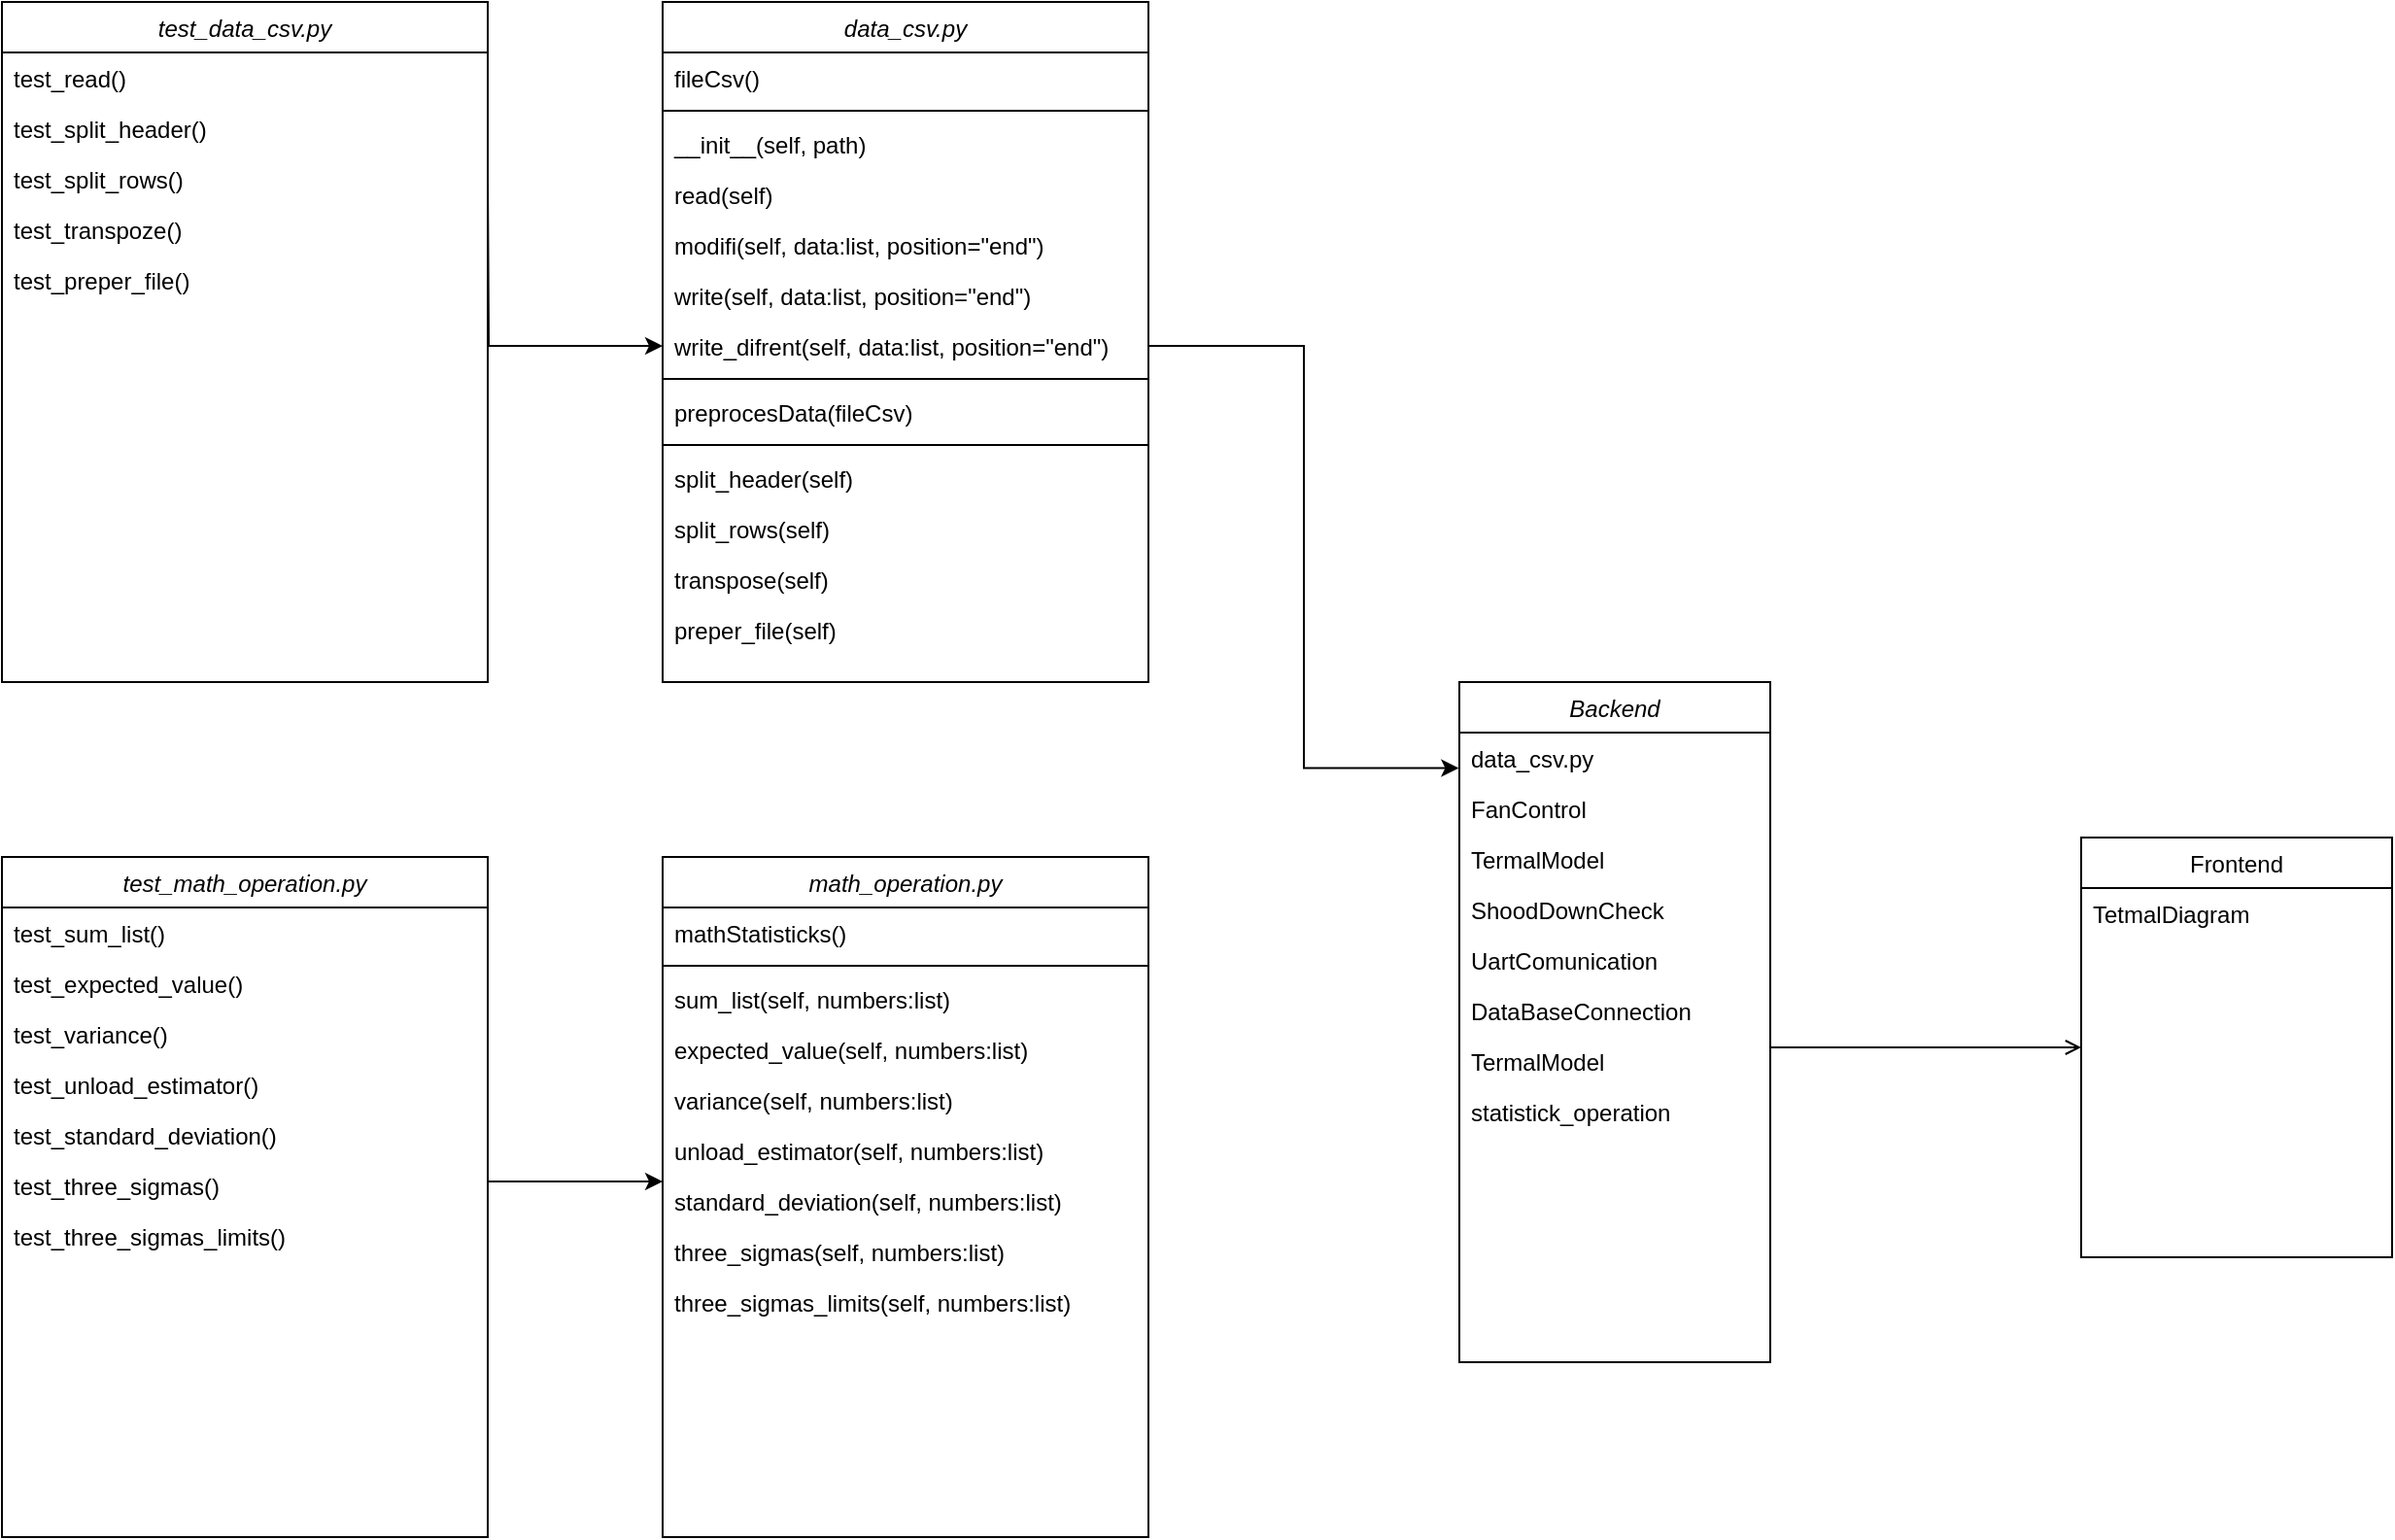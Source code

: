 <mxfile version="15.3.8" type="github">
  <diagram id="C5RBs43oDa-KdzZeNtuy" name="Page-1">
    <mxGraphModel dx="1999" dy="771" grid="1" gridSize="10" guides="1" tooltips="1" connect="1" arrows="1" fold="1" page="1" pageScale="1" pageWidth="1169" pageHeight="1654" math="0" shadow="0">
      <root>
        <mxCell id="WIyWlLk6GJQsqaUBKTNV-0" />
        <mxCell id="WIyWlLk6GJQsqaUBKTNV-1" parent="WIyWlLk6GJQsqaUBKTNV-0" />
        <mxCell id="zkfFHV4jXpPFQw0GAbJ--0" value="Backend" style="swimlane;fontStyle=2;align=center;verticalAlign=top;childLayout=stackLayout;horizontal=1;startSize=26;horizontalStack=0;resizeParent=1;resizeLast=0;collapsible=1;marginBottom=0;rounded=0;shadow=0;strokeWidth=1;" parent="WIyWlLk6GJQsqaUBKTNV-1" vertex="1">
          <mxGeometry x="280" y="410" width="160" height="350" as="geometry">
            <mxRectangle x="230" y="140" width="160" height="26" as="alternateBounds" />
          </mxGeometry>
        </mxCell>
        <mxCell id="zkfFHV4jXpPFQw0GAbJ--5" value="data_csv.py" style="text;align=left;verticalAlign=top;spacingLeft=4;spacingRight=4;overflow=hidden;rotatable=0;points=[[0,0.5],[1,0.5]];portConstraint=eastwest;" parent="zkfFHV4jXpPFQw0GAbJ--0" vertex="1">
          <mxGeometry y="26" width="160" height="26" as="geometry" />
        </mxCell>
        <mxCell id="Rq1pxlJqNjviEqto8D-o-1" value="FanControl" style="text;align=left;verticalAlign=top;spacingLeft=4;spacingRight=4;overflow=hidden;rotatable=0;points=[[0,0.5],[1,0.5]];portConstraint=eastwest;" parent="zkfFHV4jXpPFQw0GAbJ--0" vertex="1">
          <mxGeometry y="52" width="160" height="26" as="geometry" />
        </mxCell>
        <mxCell id="Rq1pxlJqNjviEqto8D-o-3" value="TermalModel&#xa;&#xa;" style="text;align=left;verticalAlign=top;spacingLeft=4;spacingRight=4;overflow=hidden;rotatable=0;points=[[0,0.5],[1,0.5]];portConstraint=eastwest;" parent="zkfFHV4jXpPFQw0GAbJ--0" vertex="1">
          <mxGeometry y="78" width="160" height="26" as="geometry" />
        </mxCell>
        <mxCell id="Rq1pxlJqNjviEqto8D-o-4" value="ShoodDownCheck" style="text;align=left;verticalAlign=top;spacingLeft=4;spacingRight=4;overflow=hidden;rotatable=0;points=[[0,0.5],[1,0.5]];portConstraint=eastwest;" parent="zkfFHV4jXpPFQw0GAbJ--0" vertex="1">
          <mxGeometry y="104" width="160" height="26" as="geometry" />
        </mxCell>
        <mxCell id="Rq1pxlJqNjviEqto8D-o-5" value="UartComunication" style="text;align=left;verticalAlign=top;spacingLeft=4;spacingRight=4;overflow=hidden;rotatable=0;points=[[0,0.5],[1,0.5]];portConstraint=eastwest;" parent="zkfFHV4jXpPFQw0GAbJ--0" vertex="1">
          <mxGeometry y="130" width="160" height="26" as="geometry" />
        </mxCell>
        <mxCell id="Rq1pxlJqNjviEqto8D-o-6" value="DataBaseConnection" style="text;align=left;verticalAlign=top;spacingLeft=4;spacingRight=4;overflow=hidden;rotatable=0;points=[[0,0.5],[1,0.5]];portConstraint=eastwest;" parent="zkfFHV4jXpPFQw0GAbJ--0" vertex="1">
          <mxGeometry y="156" width="160" height="26" as="geometry" />
        </mxCell>
        <mxCell id="Rq1pxlJqNjviEqto8D-o-57" value="TermalModel&#xa;&#xa;" style="text;align=left;verticalAlign=top;spacingLeft=4;spacingRight=4;overflow=hidden;rotatable=0;points=[[0,0.5],[1,0.5]];portConstraint=eastwest;" parent="zkfFHV4jXpPFQw0GAbJ--0" vertex="1">
          <mxGeometry y="182" width="160" height="26" as="geometry" />
        </mxCell>
        <mxCell id="Rq1pxlJqNjviEqto8D-o-58" value="statistick_operation" style="text;align=left;verticalAlign=top;spacingLeft=4;spacingRight=4;overflow=hidden;rotatable=0;points=[[0,0.5],[1,0.5]];portConstraint=eastwest;" parent="zkfFHV4jXpPFQw0GAbJ--0" vertex="1">
          <mxGeometry y="208" width="160" height="26" as="geometry" />
        </mxCell>
        <mxCell id="zkfFHV4jXpPFQw0GAbJ--17" value="Frontend" style="swimlane;fontStyle=0;align=center;verticalAlign=top;childLayout=stackLayout;horizontal=1;startSize=26;horizontalStack=0;resizeParent=1;resizeLast=0;collapsible=1;marginBottom=0;rounded=0;shadow=0;strokeWidth=1;" parent="WIyWlLk6GJQsqaUBKTNV-1" vertex="1">
          <mxGeometry x="600" y="490" width="160" height="216" as="geometry">
            <mxRectangle x="550" y="140" width="160" height="26" as="alternateBounds" />
          </mxGeometry>
        </mxCell>
        <mxCell id="Rq1pxlJqNjviEqto8D-o-2" value="TetmalDiagram" style="text;align=left;verticalAlign=top;spacingLeft=4;spacingRight=4;overflow=hidden;rotatable=0;points=[[0,0.5],[1,0.5]];portConstraint=eastwest;" parent="zkfFHV4jXpPFQw0GAbJ--17" vertex="1">
          <mxGeometry y="26" width="160" height="26" as="geometry" />
        </mxCell>
        <mxCell id="zkfFHV4jXpPFQw0GAbJ--26" value="" style="endArrow=open;shadow=0;strokeWidth=1;rounded=0;endFill=1;edgeStyle=elbowEdgeStyle;elbow=vertical;" parent="WIyWlLk6GJQsqaUBKTNV-1" source="zkfFHV4jXpPFQw0GAbJ--0" target="zkfFHV4jXpPFQw0GAbJ--17" edge="1">
          <mxGeometry x="0.5" y="41" relative="1" as="geometry">
            <mxPoint x="380" y="192" as="sourcePoint" />
            <mxPoint x="540" y="192" as="targetPoint" />
            <mxPoint x="-40" y="32" as="offset" />
          </mxGeometry>
        </mxCell>
        <mxCell id="Rq1pxlJqNjviEqto8D-o-8" value="data_csv.py" style="swimlane;fontStyle=2;align=center;verticalAlign=top;childLayout=stackLayout;horizontal=1;startSize=26;horizontalStack=0;resizeParent=1;resizeLast=0;collapsible=1;marginBottom=0;rounded=0;shadow=0;strokeWidth=1;" parent="WIyWlLk6GJQsqaUBKTNV-1" vertex="1">
          <mxGeometry x="-130" y="60" width="250" height="350" as="geometry">
            <mxRectangle x="230" y="140" width="160" height="26" as="alternateBounds" />
          </mxGeometry>
        </mxCell>
        <mxCell id="Rq1pxlJqNjviEqto8D-o-9" value="fileCsv()" style="text;align=left;verticalAlign=top;spacingLeft=4;spacingRight=4;overflow=hidden;rotatable=0;points=[[0,0.5],[1,0.5]];portConstraint=eastwest;" parent="Rq1pxlJqNjviEqto8D-o-8" vertex="1">
          <mxGeometry y="26" width="250" height="26" as="geometry" />
        </mxCell>
        <mxCell id="Rq1pxlJqNjviEqto8D-o-20" value="" style="line;strokeWidth=1;fillColor=none;align=left;verticalAlign=middle;spacingTop=-1;spacingLeft=3;spacingRight=3;rotatable=0;labelPosition=right;points=[];portConstraint=eastwest;" parent="Rq1pxlJqNjviEqto8D-o-8" vertex="1">
          <mxGeometry y="52" width="250" height="8" as="geometry" />
        </mxCell>
        <mxCell id="Rq1pxlJqNjviEqto8D-o-10" value="__init__(self, path)" style="text;align=left;verticalAlign=top;spacingLeft=4;spacingRight=4;overflow=hidden;rotatable=0;points=[[0,0.5],[1,0.5]];portConstraint=eastwest;rounded=0;shadow=0;html=0;" parent="Rq1pxlJqNjviEqto8D-o-8" vertex="1">
          <mxGeometry y="60" width="250" height="26" as="geometry" />
        </mxCell>
        <mxCell id="Rq1pxlJqNjviEqto8D-o-21" value="read(self)" style="text;align=left;verticalAlign=top;spacingLeft=4;spacingRight=4;overflow=hidden;rotatable=0;points=[[0,0.5],[1,0.5]];portConstraint=eastwest;rounded=0;shadow=0;html=0;" parent="Rq1pxlJqNjviEqto8D-o-8" vertex="1">
          <mxGeometry y="86" width="250" height="26" as="geometry" />
        </mxCell>
        <mxCell id="Rq1pxlJqNjviEqto8D-o-22" value="modifi(self, data:list, position=&quot;end&quot;)" style="text;align=left;verticalAlign=top;spacingLeft=4;spacingRight=4;overflow=hidden;rotatable=0;points=[[0,0.5],[1,0.5]];portConstraint=eastwest;rounded=0;shadow=0;html=0;" parent="Rq1pxlJqNjviEqto8D-o-8" vertex="1">
          <mxGeometry y="112" width="250" height="26" as="geometry" />
        </mxCell>
        <mxCell id="Rq1pxlJqNjviEqto8D-o-23" value="write(self, data:list, position=&quot;end&quot;)" style="text;align=left;verticalAlign=top;spacingLeft=4;spacingRight=4;overflow=hidden;rotatable=0;points=[[0,0.5],[1,0.5]];portConstraint=eastwest;rounded=0;shadow=0;html=0;" parent="Rq1pxlJqNjviEqto8D-o-8" vertex="1">
          <mxGeometry y="138" width="250" height="26" as="geometry" />
        </mxCell>
        <mxCell id="Rq1pxlJqNjviEqto8D-o-24" value="write_difrent(self, data:list, position=&quot;end&quot;)" style="text;align=left;verticalAlign=top;spacingLeft=4;spacingRight=4;overflow=hidden;rotatable=0;points=[[0,0.5],[1,0.5]];portConstraint=eastwest;rounded=0;shadow=0;html=0;" parent="Rq1pxlJqNjviEqto8D-o-8" vertex="1">
          <mxGeometry y="164" width="250" height="26" as="geometry" />
        </mxCell>
        <mxCell id="Rq1pxlJqNjviEqto8D-o-26" value="" style="line;strokeWidth=1;fillColor=none;align=left;verticalAlign=middle;spacingTop=-1;spacingLeft=3;spacingRight=3;rotatable=0;labelPosition=right;points=[];portConstraint=eastwest;" parent="Rq1pxlJqNjviEqto8D-o-8" vertex="1">
          <mxGeometry y="190" width="250" height="8" as="geometry" />
        </mxCell>
        <mxCell id="Rq1pxlJqNjviEqto8D-o-25" value="preprocesData(fileCsv)&#xa;" style="text;align=left;verticalAlign=top;spacingLeft=4;spacingRight=4;overflow=hidden;rotatable=0;points=[[0,0.5],[1,0.5]];portConstraint=eastwest;" parent="Rq1pxlJqNjviEqto8D-o-8" vertex="1">
          <mxGeometry y="198" width="250" height="26" as="geometry" />
        </mxCell>
        <mxCell id="Rq1pxlJqNjviEqto8D-o-27" value="" style="line;strokeWidth=1;fillColor=none;align=left;verticalAlign=middle;spacingTop=-1;spacingLeft=3;spacingRight=3;rotatable=0;labelPosition=right;points=[];portConstraint=eastwest;" parent="Rq1pxlJqNjviEqto8D-o-8" vertex="1">
          <mxGeometry y="224" width="250" height="8" as="geometry" />
        </mxCell>
        <mxCell id="Rq1pxlJqNjviEqto8D-o-28" value="split_header(self)&#xa;" style="text;align=left;verticalAlign=top;spacingLeft=4;spacingRight=4;overflow=hidden;rotatable=0;points=[[0,0.5],[1,0.5]];portConstraint=eastwest;rounded=0;shadow=0;html=0;" parent="Rq1pxlJqNjviEqto8D-o-8" vertex="1">
          <mxGeometry y="232" width="250" height="26" as="geometry" />
        </mxCell>
        <mxCell id="Rq1pxlJqNjviEqto8D-o-29" value="split_rows(self)&#xa;" style="text;align=left;verticalAlign=top;spacingLeft=4;spacingRight=4;overflow=hidden;rotatable=0;points=[[0,0.5],[1,0.5]];portConstraint=eastwest;rounded=0;shadow=0;html=0;" parent="Rq1pxlJqNjviEqto8D-o-8" vertex="1">
          <mxGeometry y="258" width="250" height="26" as="geometry" />
        </mxCell>
        <mxCell id="Rq1pxlJqNjviEqto8D-o-30" value="transpose(self)&#xa;" style="text;align=left;verticalAlign=top;spacingLeft=4;spacingRight=4;overflow=hidden;rotatable=0;points=[[0,0.5],[1,0.5]];portConstraint=eastwest;rounded=0;shadow=0;html=0;" parent="Rq1pxlJqNjviEqto8D-o-8" vertex="1">
          <mxGeometry y="284" width="250" height="26" as="geometry" />
        </mxCell>
        <mxCell id="Rq1pxlJqNjviEqto8D-o-31" value="preper_file(self)&#xa;" style="text;align=left;verticalAlign=top;spacingLeft=4;spacingRight=4;overflow=hidden;rotatable=0;points=[[0,0.5],[1,0.5]];portConstraint=eastwest;rounded=0;shadow=0;html=0;" parent="Rq1pxlJqNjviEqto8D-o-8" vertex="1">
          <mxGeometry y="310" width="250" height="26" as="geometry" />
        </mxCell>
        <mxCell id="Rq1pxlJqNjviEqto8D-o-32" value="test_data_csv.py" style="swimlane;fontStyle=2;align=center;verticalAlign=top;childLayout=stackLayout;horizontal=1;startSize=26;horizontalStack=0;resizeParent=1;resizeLast=0;collapsible=1;marginBottom=0;rounded=0;shadow=0;strokeWidth=1;" parent="WIyWlLk6GJQsqaUBKTNV-1" vertex="1">
          <mxGeometry x="-470" y="60" width="250" height="350" as="geometry">
            <mxRectangle x="230" y="140" width="160" height="26" as="alternateBounds" />
          </mxGeometry>
        </mxCell>
        <mxCell id="Rq1pxlJqNjviEqto8D-o-35" value="test_read()" style="text;align=left;verticalAlign=top;spacingLeft=4;spacingRight=4;overflow=hidden;rotatable=0;points=[[0,0.5],[1,0.5]];portConstraint=eastwest;rounded=0;shadow=0;html=0;" parent="Rq1pxlJqNjviEqto8D-o-32" vertex="1">
          <mxGeometry y="26" width="250" height="26" as="geometry" />
        </mxCell>
        <mxCell id="Rq1pxlJqNjviEqto8D-o-36" value="test_split_header()" style="text;align=left;verticalAlign=top;spacingLeft=4;spacingRight=4;overflow=hidden;rotatable=0;points=[[0,0.5],[1,0.5]];portConstraint=eastwest;rounded=0;shadow=0;html=0;" parent="Rq1pxlJqNjviEqto8D-o-32" vertex="1">
          <mxGeometry y="52" width="250" height="26" as="geometry" />
        </mxCell>
        <mxCell id="Rq1pxlJqNjviEqto8D-o-49" value="test_split_rows()" style="text;align=left;verticalAlign=top;spacingLeft=4;spacingRight=4;overflow=hidden;rotatable=0;points=[[0,0.5],[1,0.5]];portConstraint=eastwest;rounded=0;shadow=0;html=0;" parent="Rq1pxlJqNjviEqto8D-o-32" vertex="1">
          <mxGeometry y="78" width="250" height="26" as="geometry" />
        </mxCell>
        <mxCell id="Rq1pxlJqNjviEqto8D-o-50" value="test_transpoze()" style="text;align=left;verticalAlign=top;spacingLeft=4;spacingRight=4;overflow=hidden;rotatable=0;points=[[0,0.5],[1,0.5]];portConstraint=eastwest;rounded=0;shadow=0;html=0;" parent="Rq1pxlJqNjviEqto8D-o-32" vertex="1">
          <mxGeometry y="104" width="250" height="26" as="geometry" />
        </mxCell>
        <mxCell id="Rq1pxlJqNjviEqto8D-o-51" value="test_preper_file()" style="text;align=left;verticalAlign=top;spacingLeft=4;spacingRight=4;overflow=hidden;rotatable=0;points=[[0,0.5],[1,0.5]];portConstraint=eastwest;rounded=0;shadow=0;html=0;" parent="Rq1pxlJqNjviEqto8D-o-32" vertex="1">
          <mxGeometry y="130" width="250" height="26" as="geometry" />
        </mxCell>
        <mxCell id="Rq1pxlJqNjviEqto8D-o-47" value="" style="edgeStyle=orthogonalEdgeStyle;rounded=0;orthogonalLoop=1;jettySize=auto;html=1;entryX=0;entryY=0.5;entryDx=0;entryDy=0;" parent="WIyWlLk6GJQsqaUBKTNV-1" target="Rq1pxlJqNjviEqto8D-o-24" edge="1">
          <mxGeometry relative="1" as="geometry">
            <mxPoint x="-220" y="151" as="sourcePoint" />
          </mxGeometry>
        </mxCell>
        <mxCell id="Rq1pxlJqNjviEqto8D-o-56" value="" style="edgeStyle=orthogonalEdgeStyle;rounded=0;orthogonalLoop=1;jettySize=auto;html=1;entryX=-0.002;entryY=0.703;entryDx=0;entryDy=0;exitX=1;exitY=0.5;exitDx=0;exitDy=0;entryPerimeter=0;" parent="WIyWlLk6GJQsqaUBKTNV-1" source="Rq1pxlJqNjviEqto8D-o-24" target="zkfFHV4jXpPFQw0GAbJ--5" edge="1">
          <mxGeometry relative="1" as="geometry">
            <mxPoint x="280" y="230" as="sourcePoint" />
            <mxPoint x="280" y="449" as="targetPoint" />
          </mxGeometry>
        </mxCell>
        <mxCell id="Rq1pxlJqNjviEqto8D-o-59" value="math_operation.py" style="swimlane;fontStyle=2;align=center;verticalAlign=top;childLayout=stackLayout;horizontal=1;startSize=26;horizontalStack=0;resizeParent=1;resizeLast=0;collapsible=1;marginBottom=0;rounded=0;shadow=0;strokeWidth=1;" parent="WIyWlLk6GJQsqaUBKTNV-1" vertex="1">
          <mxGeometry x="-130" y="500" width="250" height="350" as="geometry">
            <mxRectangle x="230" y="140" width="160" height="26" as="alternateBounds" />
          </mxGeometry>
        </mxCell>
        <mxCell id="Rq1pxlJqNjviEqto8D-o-60" value="mathStatisticks()" style="text;align=left;verticalAlign=top;spacingLeft=4;spacingRight=4;overflow=hidden;rotatable=0;points=[[0,0.5],[1,0.5]];portConstraint=eastwest;" parent="Rq1pxlJqNjviEqto8D-o-59" vertex="1">
          <mxGeometry y="26" width="250" height="26" as="geometry" />
        </mxCell>
        <mxCell id="Rq1pxlJqNjviEqto8D-o-61" value="" style="line;strokeWidth=1;fillColor=none;align=left;verticalAlign=middle;spacingTop=-1;spacingLeft=3;spacingRight=3;rotatable=0;labelPosition=right;points=[];portConstraint=eastwest;" parent="Rq1pxlJqNjviEqto8D-o-59" vertex="1">
          <mxGeometry y="52" width="250" height="8" as="geometry" />
        </mxCell>
        <mxCell id="Rq1pxlJqNjviEqto8D-o-63" value="sum_list(self, numbers:list)" style="text;align=left;verticalAlign=top;spacingLeft=4;spacingRight=4;overflow=hidden;rotatable=0;points=[[0,0.5],[1,0.5]];portConstraint=eastwest;rounded=0;shadow=0;html=0;" parent="Rq1pxlJqNjviEqto8D-o-59" vertex="1">
          <mxGeometry y="60" width="250" height="26" as="geometry" />
        </mxCell>
        <mxCell id="Rq1pxlJqNjviEqto8D-o-74" value="expected_value(self, numbers:list)" style="text;align=left;verticalAlign=top;spacingLeft=4;spacingRight=4;overflow=hidden;rotatable=0;points=[[0,0.5],[1,0.5]];portConstraint=eastwest;rounded=0;shadow=0;html=0;" parent="Rq1pxlJqNjviEqto8D-o-59" vertex="1">
          <mxGeometry y="86" width="250" height="26" as="geometry" />
        </mxCell>
        <mxCell id="Rq1pxlJqNjviEqto8D-o-80" value="variance(self, numbers:list)" style="text;align=left;verticalAlign=top;spacingLeft=4;spacingRight=4;overflow=hidden;rotatable=0;points=[[0,0.5],[1,0.5]];portConstraint=eastwest;rounded=0;shadow=0;html=0;" parent="Rq1pxlJqNjviEqto8D-o-59" vertex="1">
          <mxGeometry y="112" width="250" height="26" as="geometry" />
        </mxCell>
        <mxCell id="Rq1pxlJqNjviEqto8D-o-81" value="unload_estimator(self, numbers:list)" style="text;align=left;verticalAlign=top;spacingLeft=4;spacingRight=4;overflow=hidden;rotatable=0;points=[[0,0.5],[1,0.5]];portConstraint=eastwest;rounded=0;shadow=0;html=0;" parent="Rq1pxlJqNjviEqto8D-o-59" vertex="1">
          <mxGeometry y="138" width="250" height="26" as="geometry" />
        </mxCell>
        <mxCell id="Rq1pxlJqNjviEqto8D-o-82" value="standard_deviation(self, numbers:list)" style="text;align=left;verticalAlign=top;spacingLeft=4;spacingRight=4;overflow=hidden;rotatable=0;points=[[0,0.5],[1,0.5]];portConstraint=eastwest;rounded=0;shadow=0;html=0;" parent="Rq1pxlJqNjviEqto8D-o-59" vertex="1">
          <mxGeometry y="164" width="250" height="26" as="geometry" />
        </mxCell>
        <mxCell id="Rq1pxlJqNjviEqto8D-o-83" value="three_sigmas(self, numbers:list)" style="text;align=left;verticalAlign=top;spacingLeft=4;spacingRight=4;overflow=hidden;rotatable=0;points=[[0,0.5],[1,0.5]];portConstraint=eastwest;rounded=0;shadow=0;html=0;" parent="Rq1pxlJqNjviEqto8D-o-59" vertex="1">
          <mxGeometry y="190" width="250" height="26" as="geometry" />
        </mxCell>
        <mxCell id="Rq1pxlJqNjviEqto8D-o-84" value="three_sigmas_limits(self, numbers:list)" style="text;align=left;verticalAlign=top;spacingLeft=4;spacingRight=4;overflow=hidden;rotatable=0;points=[[0,0.5],[1,0.5]];portConstraint=eastwest;rounded=0;shadow=0;html=0;" parent="Rq1pxlJqNjviEqto8D-o-59" vertex="1">
          <mxGeometry y="216" width="250" height="26" as="geometry" />
        </mxCell>
        <mxCell id="Rq1pxlJqNjviEqto8D-o-85" value="test_math_operation.py" style="swimlane;fontStyle=2;align=center;verticalAlign=top;childLayout=stackLayout;horizontal=1;startSize=26;horizontalStack=0;resizeParent=1;resizeLast=0;collapsible=1;marginBottom=0;rounded=0;shadow=0;strokeWidth=1;" parent="WIyWlLk6GJQsqaUBKTNV-1" vertex="1">
          <mxGeometry x="-470" y="500" width="250" height="350" as="geometry">
            <mxRectangle x="230" y="140" width="160" height="26" as="alternateBounds" />
          </mxGeometry>
        </mxCell>
        <mxCell id="Rq1pxlJqNjviEqto8D-o-88" value="test_sum_list()" style="text;align=left;verticalAlign=top;spacingLeft=4;spacingRight=4;overflow=hidden;rotatable=0;points=[[0,0.5],[1,0.5]];portConstraint=eastwest;rounded=0;shadow=0;html=0;" parent="Rq1pxlJqNjviEqto8D-o-85" vertex="1">
          <mxGeometry y="26" width="250" height="26" as="geometry" />
        </mxCell>
        <mxCell id="Rq1pxlJqNjviEqto8D-o-89" value="test_expected_value()" style="text;align=left;verticalAlign=top;spacingLeft=4;spacingRight=4;overflow=hidden;rotatable=0;points=[[0,0.5],[1,0.5]];portConstraint=eastwest;rounded=0;shadow=0;html=0;" parent="Rq1pxlJqNjviEqto8D-o-85" vertex="1">
          <mxGeometry y="52" width="250" height="26" as="geometry" />
        </mxCell>
        <mxCell id="Rq1pxlJqNjviEqto8D-o-90" value="test_variance()" style="text;align=left;verticalAlign=top;spacingLeft=4;spacingRight=4;overflow=hidden;rotatable=0;points=[[0,0.5],[1,0.5]];portConstraint=eastwest;rounded=0;shadow=0;html=0;" parent="Rq1pxlJqNjviEqto8D-o-85" vertex="1">
          <mxGeometry y="78" width="250" height="26" as="geometry" />
        </mxCell>
        <mxCell id="Rq1pxlJqNjviEqto8D-o-91" value="test_unload_estimator()" style="text;align=left;verticalAlign=top;spacingLeft=4;spacingRight=4;overflow=hidden;rotatable=0;points=[[0,0.5],[1,0.5]];portConstraint=eastwest;rounded=0;shadow=0;html=0;" parent="Rq1pxlJqNjviEqto8D-o-85" vertex="1">
          <mxGeometry y="104" width="250" height="26" as="geometry" />
        </mxCell>
        <mxCell id="Rq1pxlJqNjviEqto8D-o-92" value="test_standard_deviation()" style="text;align=left;verticalAlign=top;spacingLeft=4;spacingRight=4;overflow=hidden;rotatable=0;points=[[0,0.5],[1,0.5]];portConstraint=eastwest;rounded=0;shadow=0;html=0;" parent="Rq1pxlJqNjviEqto8D-o-85" vertex="1">
          <mxGeometry y="130" width="250" height="26" as="geometry" />
        </mxCell>
        <mxCell id="Rq1pxlJqNjviEqto8D-o-93" value="test_three_sigmas()" style="text;align=left;verticalAlign=top;spacingLeft=4;spacingRight=4;overflow=hidden;rotatable=0;points=[[0,0.5],[1,0.5]];portConstraint=eastwest;rounded=0;shadow=0;html=0;" parent="Rq1pxlJqNjviEqto8D-o-85" vertex="1">
          <mxGeometry y="156" width="250" height="26" as="geometry" />
        </mxCell>
        <mxCell id="Rq1pxlJqNjviEqto8D-o-94" value="test_three_sigmas_limits()" style="text;align=left;verticalAlign=top;spacingLeft=4;spacingRight=4;overflow=hidden;rotatable=0;points=[[0,0.5],[1,0.5]];portConstraint=eastwest;rounded=0;shadow=0;html=0;" parent="Rq1pxlJqNjviEqto8D-o-85" vertex="1">
          <mxGeometry y="182" width="250" height="26" as="geometry" />
        </mxCell>
        <mxCell id="Rq1pxlJqNjviEqto8D-o-95" value="" style="edgeStyle=orthogonalEdgeStyle;rounded=0;orthogonalLoop=1;jettySize=auto;html=1;" parent="WIyWlLk6GJQsqaUBKTNV-1" edge="1">
          <mxGeometry relative="1" as="geometry">
            <mxPoint x="-220" y="667" as="sourcePoint" />
            <mxPoint x="-130" y="667" as="targetPoint" />
          </mxGeometry>
        </mxCell>
      </root>
    </mxGraphModel>
  </diagram>
</mxfile>
